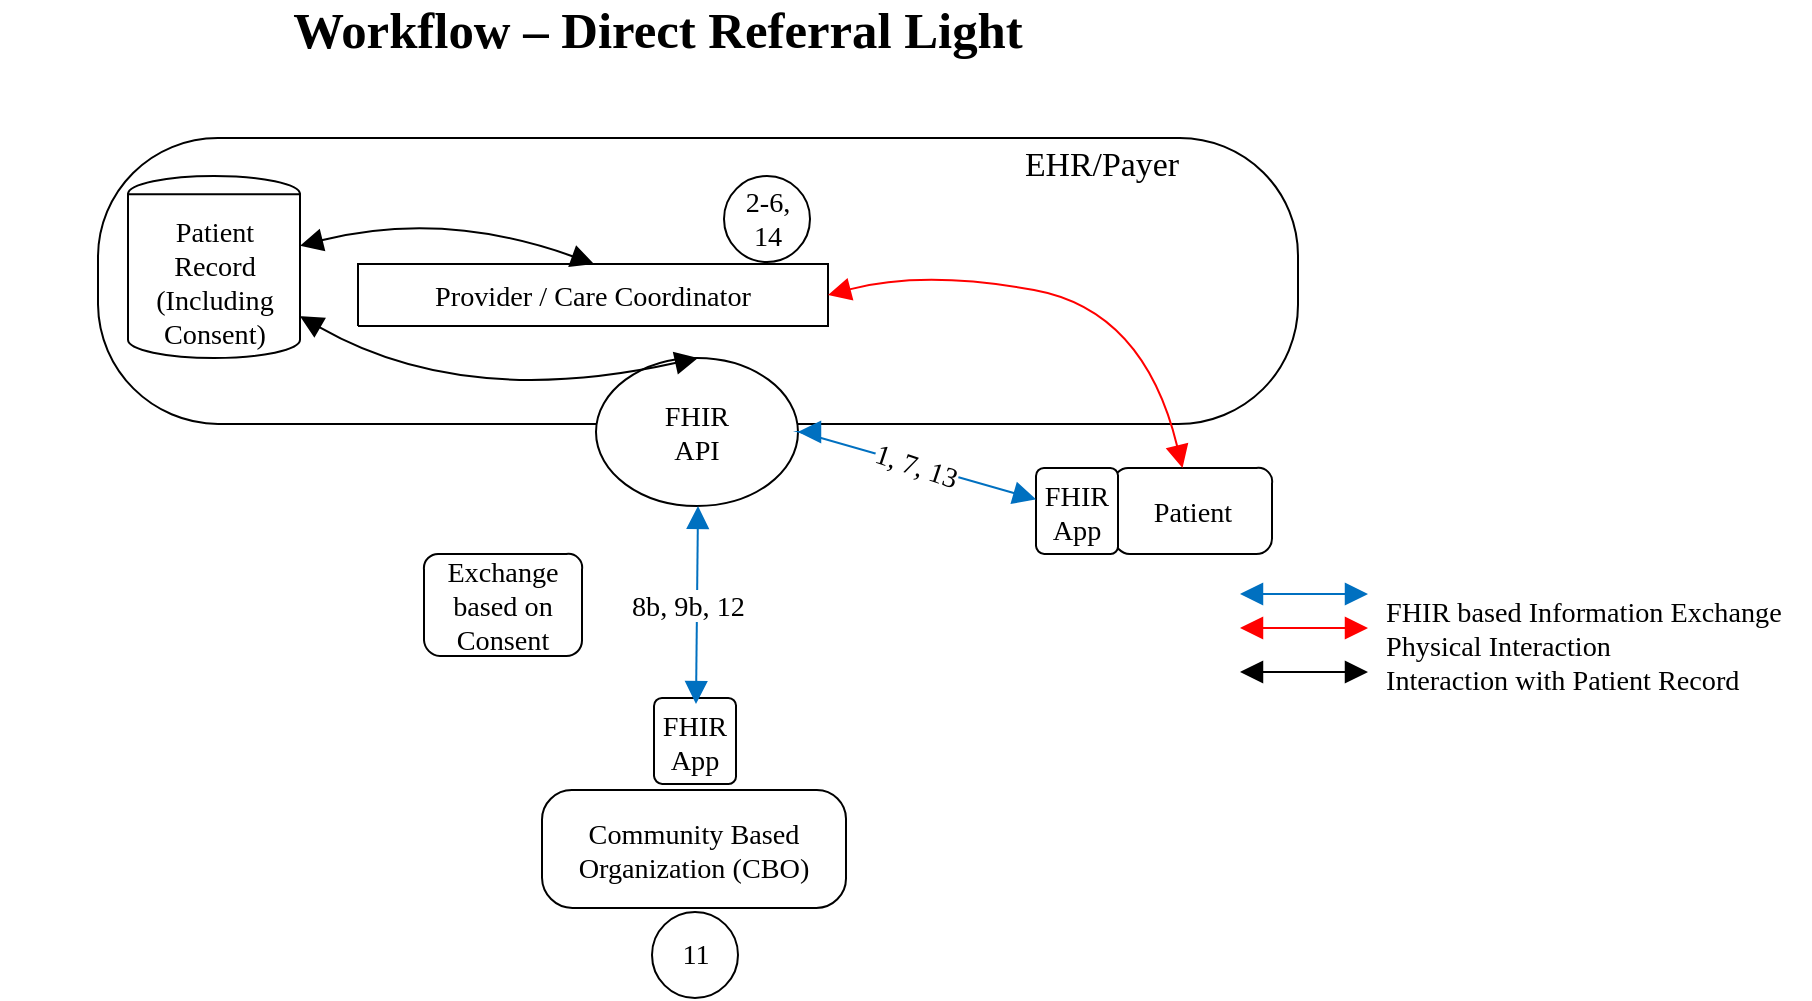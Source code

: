 <mxfile version="20.3.0" type="device"><diagram name="Page-1" id="Page-1"><mxGraphModel dx="834" dy="1012" grid="1" gridSize="10" guides="1" tooltips="1" connect="1" arrows="1" fold="1" page="1" pageScale="1" pageWidth="850" pageHeight="1100" math="0" shadow="0"><root><mxCell id="0"/><mxCell id="1" value="Connector" parent="0"/><mxCell id="2" style="vsdxID=18;fillColor=#FFFFFF;gradientColor=none;shape=stencil(vVTJEoIwDP2aHmG6CMLZ5T86WqBjpUyoin9vmcAo68nhluUl6UvSEHGoC1kpwmntwN7US19dQcSRcK7LQoF2XiLiRMQhs6BysI/yinolW2Qr3e2zzdBgHKNtCKfvXkX9jFijyx9s+jeshIv3QY8N0wTR0MF3LIxjNDXDBH3CKAl51CEC2eg6AOuk07ZEf4c2EnIV+HJBZmQ+cNUvpaqJeZbMuLh/3j5a45PEEz4sGfAZ9YduRWW27gLpfyAnk06nk04HnVlq9QbNWVqxWS6MhoyPyPDvUq5+r012du0DeuF7ETJtDB6UX//4gngTXh9x+gA=);points=[[1,0.5,0],[0.5,0.5,0],[0.5,0,0],[0.03,0.12,0],[0.97,0.12,0],[0.03,0.88,0],[0.97,0.88,0]];labelBackgroundColor=none;rounded=0;html=1;whiteSpace=wrap;" parent="1" vertex="1"><mxGeometry x="127" y="114" width="600" height="143" as="geometry"/></mxCell><mxCell id="3" value="&lt;div style=&quot;font-size: 1px&quot;&gt;&lt;font style=&quot;font-size:14.11px;font-family:Calibri;color:#000000;direction:ltr;letter-spacing:0px;line-height:120%;opacity:1&quot;&gt;Provider / Care Coordinator&lt;br/&gt;&lt;/font&gt;&lt;/div&gt;" style="verticalAlign=middle;align=center;vsdxID=3;fillColor=#FFFFFF;gradientColor=none;shape=stencil(nZBLDoAgDERP0z3SIyjew0SURgSD+Lu9kMZoXLhwN9O+tukAlrNpJg1SzDH4QW/URgNYgZTkjA4UkwJUgGXng+6DX1zLfmoymdXo17xh5zmRJ6Q42BWCfc2oJfdAr+Yv+AP9Cb7OJ3H/2JG1HNGz/84klThPVCc=);points=[[0.5,1,0],[1,0.5,0],[0.5,0,0],[0,0.5,0],[0.5,0.5,0]];labelBackgroundColor=none;rounded=0;html=1;whiteSpace=wrap;" parent="1" vertex="1"><mxGeometry x="257" y="177" width="235" height="31" as="geometry"/></mxCell><mxCell id="4" style="vsdxID=4;fillColor=#FFFFFF;gradientColor=none;shape=stencil(rVFBDsIwDHtNj5VCK14wxj8ilm0VZZ3SAuX3tAoIBhwQ4mbHjhMlyjZxxJmUgZg47OnsujQqu1HGuGkkdqkgZVtlmz4wDRyOUyd8xuqs6BBONSFLH9QOAxdha6FbcSLvisR5oQEvvfegFXyMgqwxu6g5JEwuTIupHnkgXcbo3uNwyxEpnonmt/Ivi/1nLfhirQIeZ+6d9/KlZ/31LaUkL7XtFQ==);points=[[0.5,0,0],[0.5,0.5,0],[0,0.5,0],[0.5,1,0],[1,0.5,0]];labelBackgroundColor=none;rounded=0;html=1;whiteSpace=wrap;" parent="1" vertex="1"><mxGeometry x="376" y="224" width="101" height="74" as="geometry"/></mxCell><mxCell id="5" value="&lt;div style=&quot;font-size: 1px&quot;&gt;&lt;font style=&quot;font-size:14.11px;font-family:Calibri;color:#000000;direction:ltr;letter-spacing:0px;line-height:120%;opacity:1&quot;&gt;FHIR&lt;br/&gt;API&lt;br/&gt;&lt;/font&gt;&lt;/div&gt;" style="text;vsdxID=4;fillColor=none;gradientColor=none;points=[[0.5,0,0],[0.5,0.5,0],[0,0.5,0],[0.5,1,0],[1,0.5,0]];labelBackgroundColor=none;rounded=0;html=1;whiteSpace=wrap;verticalAlign=middle;align=center;strokeColor=none;;html=1;" parent="4" vertex="1"><mxGeometry x="6.35" y="4.58" width="88.85" height="64.79" as="geometry"/></mxCell><mxCell id="6" value="&lt;div style=&quot;font-size: 1px&quot;&gt;&lt;font style=&quot;font-size:14.11px;font-family:Calibri;color:#000000;direction:ltr;letter-spacing:0px;line-height:120%;opacity:1&quot;&gt;Patient&lt;br/&gt;&lt;/font&gt;&lt;/div&gt;" style="verticalAlign=middle;align=center;vsdxID=12;fillColor=#FFFFFF;gradientColor=none;shape=stencil(vVRLDoIwED1NlzT9BIG1n3s0WqCxUjJUxdtbMhKlgivDbj6vM32v0yFy29Wq1USwzoM767s5+ZrIHRHCNLUG44NF5J7IbelAV+CuzQn9Vg3Iwbq421Chx3OcDUcEe4wu+gfEWtN8YIu/YRUcQw5GLC1SRMMIzynPMdRPC4wFc04z+UIkqjddAs4rb1yD+RfaKqh0EtolpVXVJNXdtW6/wrNk4ubheiJb5pPTrIj4bChLJ3wifdhaVGb7LpD+BzJ+abb5UiadKrMk9QriLI3YLBfOaCoiMgUVPBrb2W+wysz++oDBeG+E0liLC+UzH2+QEMLtI/dP);points=[[1,0.5,0],[0.5,0.5,0],[0.5,0,0],[0.03,0.05,0],[0.97,0.05,0],[0.03,0.95,0],[0.97,0.95,0]];labelBackgroundColor=none;rounded=0;html=1;whiteSpace=wrap;" parent="1" vertex="1"><mxGeometry x="635" y="279" width="79" height="43" as="geometry"/></mxCell><mxCell id="7" value="&lt;div style=&quot;font-size: 1px&quot;&gt;&lt;font style=&quot;font-size:14.11px;font-family:Calibri;color:#000000;direction:ltr;letter-spacing:0px;line-height:120%;opacity:1&quot;&gt;Community Based Organization (CBO)&lt;br/&gt;&lt;/font&gt;&lt;/div&gt;" style="verticalAlign=middle;align=center;vsdxID=13;fillColor=#FFFFFF;gradientColor=none;shape=stencil(vVTbEoIgEP0aHmUQjOq57D+YRGUicVYq+/tw0ElRe2p828tZlrM3xE5NKWqJKGksmJt8qcyWiJ0RpaoqJSjrJMRSxE65AVmAeVSZ12vRITvpbp7dC62Pi0kXQsl7UL1+8VitqhH2+DesgKvzwYDFBw+GHk13mPSmdho/vLdPcNIDItGqJgJjhVWm8u4erAUUMnLJolyLYuJqXlLWM/MilTC3+x3/RYbvAjYJ5scJm6A4ZCsmi3lXOP8DOWvzftZnyieVWan0BrVZma9FJjHBMQ+ocExoMLKLG7DJwP7aPSd8j0GutPa3ZOwPj4cz+cPD0g8=);points=[[0,0.5,0],[1,0.5,0],[0.5,1,0],[0.5,0,0],[0.03,0.04,0],[0.97,0.04,0],[0.03,0.96,0],[0.97,0.96,0]];labelBackgroundColor=none;rounded=0;html=1;whiteSpace=wrap;" parent="1" vertex="1"><mxGeometry x="349" y="440" width="152" height="59" as="geometry"/></mxCell><mxCell id="8" value="&lt;div style=&quot;font-size: 1px&quot;&gt;&lt;font style=&quot;font-size:16.93px;font-family:Calibri;color:#000000;direction:ltr;letter-spacing:0px;line-height:120%;opacity:1&quot;&gt;EHR/Payer&lt;br/&gt;&lt;/font&gt;&lt;/div&gt;" style="verticalAlign=middle;align=center;vsdxID=19;fillColor=none;gradientColor=none;shape=stencil(nZBLDoAgDERP0z3SIyjew0SURgSD+Lu9kMZoXLhwN9O+tukAlrNpJg1SzDH4QW/URgNYgZTkjA4UkwJUgGXng+6DX1zLfmoymdXo17xh5zmRJ6Q42BWCfc2oJfdAr+Yv+AP9Cb7OJ3H/2JG1HNGz/84klThPVCc=);strokeColor=none;points=[];labelBackgroundColor=none;rounded=0;html=1;whiteSpace=wrap;" parent="1" vertex="1"><mxGeometry x="522" y="114" width="214" height="28" as="geometry"/></mxCell><mxCell id="32" value="&lt;div style=&quot;font-size: 1px&quot;&gt;&lt;/div&gt;" style="vsdxID=38;edgeStyle=none;startArrow=block;endArrow=block;startSize=9;endSize=9;strokeColor=#ff0000;spacingTop=0;spacingBottom=0;spacingLeft=0;spacingRight=0;verticalAlign=middle;html=1;labelBackgroundColor=#ffffff;rounded=0;align=center;" parent="1" edge="1"><mxGeometry relative="1" as="geometry"><Array as="points"/><mxPoint x="698" y="359" as="sourcePoint"/><mxPoint x="762" y="359" as="targetPoint"/></mxGeometry></mxCell><mxCell id="9" value="&lt;div style=&quot;font-size: 1px&quot;&gt;&lt;p style=&quot;align:left;margin-left:0;margin-right:0;margin-top:0px;margin-bottom:0px;text-indent:0;valign:middle;direction:ltr;&quot;&gt;&lt;font style=&quot;font-size:14.11px;font-family:Calibri;color:#000000;direction:ltr;letter-spacing:0px;line-height:120%;opacity:1&quot;&gt;FHIR based Information Exchange&lt;br/&gt;Physical Interaction&lt;br/&gt;Interaction with Patient Record&lt;br/&gt;&lt;/font&gt;&lt;/p&gt;&lt;/div&gt;" style="verticalAlign=middle;align=left;vsdxID=39;fillColor=none;gradientColor=none;shape=stencil(nZBLDoAgDERP0z3SIyjew0SURgSD+Lu9kMZoXLhwN9O+tukAlrNpJg1SzDH4QW/URgNYgZTkjA4UkwJUgGXng+6DX1zLfmoymdXo17xh5zmRJ6Q42BWCfc2oJfdAr+Yv+AP9Cb7OJ3H/2JG1HNGz/84klThPVCc=);strokeColor=none;points=[];labelBackgroundColor=none;rounded=0;html=1;whiteSpace=wrap;" parent="1" vertex="1"><mxGeometry x="769" y="322" width="214" height="91" as="geometry"/></mxCell><mxCell id="33" value="&lt;div style=&quot;font-size: 1px&quot;&gt;&lt;/div&gt;" style="vsdxID=40;edgeStyle=none;startArrow=block;endArrow=block;startSize=9;endSize=9;strokeColor=#0070c0;spacingTop=0;spacingBottom=0;spacingLeft=0;spacingRight=0;verticalAlign=middle;html=1;labelBackgroundColor=#FFFFFF;rounded=0;align=center;" parent="1" edge="1"><mxGeometry relative="1" as="geometry"><Array as="points"/><mxPoint x="698" y="342" as="sourcePoint"/><mxPoint x="762" y="342" as="targetPoint"/></mxGeometry></mxCell><mxCell id="10" value="&lt;div style=&quot;font-size: 1px&quot;&gt;&lt;font style=&quot;font-size:14.11px;font-family:Calibri;color:#000000;direction:ltr;letter-spacing:0px;line-height:120%;opacity:1&quot;&gt;Exchange based  on Consent&lt;br/&gt;&lt;/font&gt;&lt;/div&gt;" style="verticalAlign=middle;align=center;vsdxID=57;fillColor=#FFFFFF;gradientColor=none;shape=stencil(vZTNDoMgDMefhqMEwTk9u+09yIZKxsRU9vX2gzAzRd3JeGvpD8q/lCJWdDVvBaKkM6Cv4ikvpkbsgCiVTS1AGmshdkSsKDWICvS9uXi/5Y501k0/3Akvvy8mbgsl7971/smzSjYDNl+N5XC2MehZnGWehh7fYefT4T3HB2YJTr9AxF+yi0AbbqRufPgLKw6ViGy2qFS8GoW6pxDtZHlWS5jb3i5ZVpPhfR6oYXiXjNQE1SFbKZnNu6B5DTJ8Z5JOKpOno8osVHqD2iz016ySmOBQSYpZ2LGzP2CTfv3396zxGwalVMrPkmE8HB52yQ8edvwA);points=[[1,0.5,0],[0.5,0.5,0],[0.5,0,0],[0.03,0.05,0],[0.97,0.05,0],[0.03,0.95,0],[0.97,0.95,0]];labelBackgroundColor=none;rounded=0;html=1;whiteSpace=wrap;" parent="1" vertex="1"><mxGeometry x="290" y="322" width="79" height="51" as="geometry"/></mxCell><mxCell id="11" value="&lt;div style=&quot;font-size: 1px&quot;&gt;&lt;font style=&quot;font-size:14.11px;font-family:Calibri;color:#000000;direction:ltr;letter-spacing:0px;line-height:120%;opacity:1&quot;&gt;FHIR&lt;br/&gt;App&lt;br/&gt;&lt;/font&gt;&lt;/div&gt;" style="verticalAlign=middle;align=center;vsdxID=60;fillColor=#FFFFFF;gradientColor=none;shape=stencil(vVTLjsMgDPwajkEE0gfntvsfqCUJKg2RQ7fp3y+RE22hSU9VbrZnjDUjYyIOXa1aTTjrPLirfpiLr4k4Es5NU2swPkREnIg4lA50Be7eXDBv1cAcopv7HV7osS9nQwtnzynF/Ae51jQvXPk1roJzwGDiUpEjG0b6nu4FVvq4f3pPMroZe/pM9abLwHnljWsQH9lWQaWzMC0rraoiqHto3b6VZ7W8DaeF/KSmKFI1chupScxhawmZnbsg+RvM1JjdNjZGUh4bs+DzCtYsrdeskjzAMpYSSmyTrOzsD1hlXz/9vRD8H4PSWIu35BVPj0co4eERpz8=);points=[[1,0.5,0],[0.5,0.5,0],[0.5,0,0],[0.03,0.03,0],[0.97,0.03,0],[0.03,0.97,0],[0.97,0.97,0]];labelBackgroundColor=none;rounded=0;html=1;whiteSpace=wrap;" parent="1" vertex="1"><mxGeometry x="596" y="279" width="41" height="43" as="geometry"/></mxCell><mxCell id="12" style="vsdxID=66;fillColor=#FFFFFF;gradientColor=none;shape=stencil(vVFBDgIhDHwNRxKE+IJ1/Ufjll0iLpuCLv5eSDWKevLgbaYznTatMF2cYEGhVUwUjri6IU3C7ITWbp6QXCpImF6YzgbCkcJ5HpgvUJ0VncKlJmTuU7VDqyuzLdM9O4EORaLcaIpa7yNoo75GqSwhuygpJEguzM1UDzSiLGOk9TDec1iKK+LyUf5lsf+tVcDzzNZ5z1961d/fUkr8UtPfAA==);points=[[0.5,0,0],[0.5,0.5,0],[0,0.5,0],[0.5,1,0],[1,0.5,0],[0.15,0.85,0],[0.85,0.85,0],[0.85,0.15,0],[0.15,0.15,0]];labelBackgroundColor=none;rounded=0;html=1;whiteSpace=wrap;" parent="1" vertex="1"><mxGeometry x="440" y="133" width="43" height="43" as="geometry"/></mxCell><mxCell id="13" value="&lt;div style=&quot;font-size: 1px&quot;&gt;&lt;font style=&quot;font-size:14.11px;font-family:Calibri;color:#000000;direction:ltr;letter-spacing:0px;line-height:120%;opacity:1&quot;&gt;2-6, 14&lt;br/&gt;&lt;/font&gt;&lt;/div&gt;" style="text;vsdxID=66;fillColor=none;gradientColor=none;points=[[0.5,0,0],[0.5,0.5,0],[0,0.5,0],[0.5,1,0],[1,0.5,0],[0.15,0.85,0],[0.85,0.85,0],[0.85,0.15,0],[0.15,0.15,0]];labelBackgroundColor=none;rounded=0;html=1;whiteSpace=wrap;verticalAlign=middle;align=center;strokeColor=none;;html=1;" parent="12" vertex="1"><mxGeometry x="2.71" y="5.03" width="37.97" height="32.54" as="geometry"/></mxCell><mxCell id="14" style="vsdxID=70;fillColor=#FFFFFF;gradientColor=none;shape=stencil(vVHRDsIgDPwaHkkQ4hfM+R+N6xgRx1LQ4d8LKcZpfPLBt7veXdu0wnRxggWFVjFROOPqhjQJcxBau3lCcqkgYXphujEQWgrXeWC+QHVWdAm32iFzTtWEVndmO6ZHdgKdikTNqfdspeZtND+TXzupLCG7KCkkSC7Mb0M9kEVZpsjRg205luKKuGzKP+/1v60KeB15dN7zj7b651NKiR9q+gc=);points=[[1,0.5,0],[0.5,0.5,0],[0.5,0,0],[0.5,0.2,0]];labelBackgroundColor=none;rounded=0;html=1;whiteSpace=wrap;" parent="1" vertex="1"><mxGeometry x="142" y="133" width="86" height="91" as="geometry"/></mxCell><mxCell id="15" style="vsdxID=71;fillColor=#FFFFFF;gradientColor=none;shape=stencil(nZHBDsIgDIafhiMJg3jwPOd7ENdtRISloMO3F1KMm1EP3vq3X/s3LVNtmPQMTIoQ0Z9hMX2cmDowKY2bAE3MEVMdU+3gEUb0V9eTnnUhS3TxtzIhUZ8oHVLcSe1JHonUeMolrOSuoljZpur0lB9HicR1MoGjjzoa7zauVuMIPNvwweqxzqFSWADmVXqzmDUOvjs3P9h/ye1hcvC652CspXes6+/3zyn6neoe);points=[[0,0.5,0],[1,0.5,0],[0.5,1,0],[0.5,0,0],[0.5,0.2,0]];labelBackgroundColor=none;rounded=0;html=1;whiteSpace=wrap;" parent="14" vertex="1"><mxGeometry width="86" height="91" as="geometry"/></mxCell><mxCell id="16" value="&lt;div style=&quot;font-size: 1px&quot;&gt;&lt;font style=&quot;font-size:14.11px;font-family:Calibri;color:#000000;direction:ltr;letter-spacing:0px;line-height:120%;opacity:1&quot;&gt;&lt;br/&gt;Patient&lt;br/&gt;Record&lt;br/&gt;(Including&lt;br/&gt;Consent)&lt;br/&gt;&lt;/font&gt;&lt;/div&gt;" style="text;vsdxID=70;fillColor=none;gradientColor=none;points=[[1,0.5,0],[0.5,0.5,0],[0.5,0,0],[0.5,0.2,0]];labelBackgroundColor=none;rounded=0;html=1;whiteSpace=wrap;verticalAlign=middle;align=center;strokeColor=none;;html=1;" parent="14" vertex="1"><mxGeometry y="-0.72" width="86.99" height="91.72" as="geometry"/></mxCell><mxCell id="34" value="&lt;div style=&quot;font-size: 1px&quot;&gt;&lt;/div&gt;" style="vsdxID=74;edgeStyle=none;startArrow=block;endArrow=block;startSize=9;endSize=9;strokeColor=#000000;spacingTop=0;spacingBottom=0;spacingLeft=0;spacingRight=0;verticalAlign=middle;html=1;labelBackgroundColor=#ffffff;rounded=0;align=center;" parent="1" edge="1"><mxGeometry relative="1" as="geometry"><Array as="points"/><mxPoint x="698" y="381" as="sourcePoint"/><mxPoint x="762" y="381" as="targetPoint"/></mxGeometry></mxCell><mxCell id="17" style="vsdxID=76;fillColor=#FFFFFF;gradientColor=none;shape=stencil(vVFBDgIhDHwNRxKE+IJ1/Ufjll0iLpuCLv5eSDWKevLgbaYznTatMF2cYEGhVUwUjri6IU3C7ITWbp6QXCpImF6YzgbCkcJ5HpgvUJ0VncKlJmTuU7VDqyuzLdM9O4EORaLcaIpa7yNoo75GqSwhuygpJEguzM1UDzSiLGOk9TDec1iKK+LyUf5lsf+tVcDzzNZ5z1961d/fUkr8UtPfAA==);points=[[0.5,0,0],[0.5,0.5,0],[0,0.5,0],[0.5,1,0],[1,0.5,0],[0.15,0.85,0],[0.85,0.85,0],[0.85,0.15,0],[0.15,0.15,0]];labelBackgroundColor=none;rounded=0;html=1;whiteSpace=wrap;" parent="1" vertex="1"><mxGeometry x="404" y="501" width="43" height="43" as="geometry"/></mxCell><mxCell id="18" value="&lt;div style=&quot;font-size: 1px&quot;&gt;&lt;font style=&quot;font-size:14.11px;font-family:Calibri;color:#000000;direction:ltr;letter-spacing:0px;line-height:120%;opacity:1&quot;&gt;11&lt;br/&gt;&lt;/font&gt;&lt;/div&gt;" style="text;vsdxID=76;fillColor=none;gradientColor=none;points=[[0.5,0,0],[0.5,0.5,0],[0,0.5,0],[0.5,1,0],[1,0.5,0],[0.15,0.85,0],[0.85,0.85,0],[0.85,0.15,0],[0.15,0.15,0]];labelBackgroundColor=none;rounded=0;html=1;whiteSpace=wrap;verticalAlign=middle;align=center;strokeColor=none;;html=1;" parent="17" vertex="1"><mxGeometry x="2.71" y="5.03" width="37.97" height="32.54" as="geometry"/></mxCell><mxCell id="19" value="&lt;div style=&quot;font-size: 1px&quot;&gt;&lt;font style=&quot;font-size:25.4px;font-family:Calibri;color:#000000;direction:ltr;letter-spacing:0px;line-height:120%;opacity:1&quot;&gt;&lt;b&gt;Workflow – Direct Referral Light&lt;br&gt;&lt;/b&gt;&lt;/font&gt;&lt;/div&gt;" style="verticalAlign=middle;align=center;vsdxID=78;fillColor=none;gradientColor=none;shape=stencil(nZBLDoAgDERP0z3SIyjew0SURgSD+Lu9kMZoXLhwN9O+tukAlrNpJg1SzDH4QW/URgNYgZTkjA4UkwJUgGXng+6DX1zLfmoymdXo17xh5zmRJ6Q42BWCfc2oJfdAr+Yv+AP9Cb7OJ3H/2JG1HNGz/84klThPVCc=);strokeColor=none;points=[];labelBackgroundColor=none;rounded=0;html=1;whiteSpace=wrap;" parent="1" vertex="1"><mxGeometry x="78" y="46" width="658" height="28" as="geometry"/></mxCell><mxCell id="20" value="&lt;div style=&quot;font-size: 1px&quot;&gt;&lt;font style=&quot;font-size:14.11px;font-family:Calibri;color:#000000;direction:ltr;letter-spacing:0px;line-height:120%;opacity:1&quot;&gt;FHIR&lt;br/&gt;App&lt;br/&gt;&lt;/font&gt;&lt;/div&gt;" style="verticalAlign=middle;align=center;vsdxID=79;fillColor=#FFFFFF;gradientColor=none;shape=stencil(vVTLjsMgDPwajkEE0gfntvsfqCUJKg2RQ7fp3y+RE22hSU9VbrZnjDUjYyIOXa1aTTjrPLirfpiLr4k4Es5NU2swPkREnIg4lA50Be7eXDBv1cAcopv7HV7osS9nQwtnzynF/Ae51jQvXPk1roJzwGDiUpEjG0b6nu4FVvq4f3pPMroZe/pM9abLwHnljWsQH9lWQaWzMC0rraoiqHto3b6VZ7W8DaeF/KSmKFI1chupScxhawmZnbsg+RvM1JjdNjZGUh4bs+DzCtYsrdeskjzAMpYSSmyTrOzsD1hlXz/9vRD8H4PSWIu35BVPj0co4eERpz8=);points=[[1,0.5,0],[0.5,0.5,0],[0.5,0,0],[0.03,0.03,0],[0.97,0.03,0],[0.03,0.97,0],[0.97,0.97,0]];labelBackgroundColor=none;rounded=0;html=1;whiteSpace=wrap;" parent="1" vertex="1"><mxGeometry x="405" y="394" width="41" height="43" as="geometry"/></mxCell><mxCell id="21" style="vsdxID=72;edgeStyle=none;startArrow=block;endArrow=block;startSize=9;endSize=9;strokeColor=#000000;spacingTop=0;spacingBottom=0;spacingLeft=0;spacingRight=0;verticalAlign=middle;html=1;labelBackgroundColor=#ffffff;curved=1;" parent="1" source="4" target="14" edge="1"><mxGeometry relative="1" as="geometry"><Array as="points"><mxPoint x="427" y="224"/><mxPoint x="310" y="250"/></Array></mxGeometry></mxCell><mxCell id="22" value="&lt;div style=&quot;font-size: 1px&quot;&gt;&lt;/div&gt;" style="text;vsdxID=72;edgeStyle=none;startArrow=block;endArrow=block;startSize=9;endSize=9;strokeColor=none;spacingTop=0;spacingBottom=0;spacingLeft=0;spacingRight=0;verticalAlign=middle;html=1;labelBackgroundColor=#ffffff;rounded=0;align=center;fillColor=none;gradientColor=none;whiteSpace=wrap;rotation=359.69;;html=1;;rotation=359.786" parent="21" vertex="1"><mxGeometry width="56.44" height="24.84" relative="1" as="geometry"><mxPoint x="-28.22" y="-12.42" as="offset"/></mxGeometry></mxCell><mxCell id="23" parent="1" vertex="1"><mxGeometry x="426" y="397" as="geometry"/></mxCell><mxCell id="24" style="vsdxID=34;edgeStyle=none;startArrow=block;endArrow=block;startSize=9;endSize=9;strokeColor=#0070c0;spacingTop=0;spacingBottom=0;spacingLeft=0;spacingRight=0;verticalAlign=middle;html=1;labelBackgroundColor=#FFFFFF;rounded=0;" parent="1" source="4" target="23" edge="1"><mxGeometry relative="1" as="geometry"><Array as="points"><mxPoint x="427" y="298"/></Array></mxGeometry></mxCell><mxCell id="26" style="vsdxID=37;edgeStyle=none;startArrow=block;endArrow=block;startSize=9;endSize=9;strokeColor=#ff0000;spacingTop=0;spacingBottom=0;spacingLeft=0;spacingRight=0;verticalAlign=middle;html=1;labelBackgroundColor=#ffffff;curved=1;exitX=1;exitY=0.5;exitDx=0;exitDy=0;exitPerimeter=0;" parent="1" source="3" target="6" edge="1"><mxGeometry relative="1" as="geometry"><Array as="points"><mxPoint x="540" y="180"/><mxPoint x="650" y="200"/></Array></mxGeometry></mxCell><mxCell id="27" value="&lt;div style=&quot;font-size: 1px&quot;&gt;&lt;/div&gt;" style="text;vsdxID=37;edgeStyle=none;startArrow=block;endArrow=block;startSize=9;endSize=9;strokeColor=none;spacingTop=0;spacingBottom=0;spacingLeft=0;spacingRight=0;verticalAlign=middle;html=1;labelBackgroundColor=#ffffff;rounded=0;align=center;fillColor=none;gradientColor=none;whiteSpace=wrap;rotation=0.1;;html=1;;rotation=25.308" parent="26" vertex="1"><mxGeometry width="56.44" height="24.84" relative="1" as="geometry"><mxPoint x="-28.22" y="-12.42" as="offset"/></mxGeometry></mxCell><mxCell id="28" style="vsdxID=52;edgeStyle=none;startArrow=block;endArrow=block;startSize=9;endSize=9;strokeColor=#000000;spacingTop=0;spacingBottom=0;spacingLeft=0;spacingRight=0;verticalAlign=middle;html=1;labelBackgroundColor=#ffffff;curved=1;" parent="1" source="3" target="14" edge="1"><mxGeometry relative="1" as="geometry"><Array as="points"><mxPoint x="375" y="177"/><mxPoint x="300" y="150"/></Array></mxGeometry></mxCell><mxCell id="29" value="&lt;div style=&quot;font-size: 1px&quot;&gt;&lt;/div&gt;" style="text;vsdxID=52;edgeStyle=none;startArrow=block;endArrow=block;startSize=9;endSize=9;strokeColor=none;spacingTop=0;spacingBottom=0;spacingLeft=0;spacingRight=0;verticalAlign=middle;html=1;labelBackgroundColor=#ffffff;rounded=0;align=center;fillColor=none;gradientColor=none;whiteSpace=wrap;rotation=358.69;;html=1;;rotation=359.352" parent="28" vertex="1"><mxGeometry width="56.44" height="24.84" relative="1" as="geometry"><mxPoint x="-28.22" y="-12.42" as="offset"/></mxGeometry></mxCell><mxCell id="30" style="vsdxID=61;edgeStyle=none;startArrow=block;endArrow=block;startSize=9;endSize=9;strokeColor=#0070c0;spacingTop=0;spacingBottom=0;spacingLeft=0;spacingRight=0;verticalAlign=middle;html=1;labelBackgroundColor=#FFFFFF;rounded=0;" parent="1" source="4" target="11" edge="1"><mxGeometry relative="1" as="geometry"><Array as="points"><mxPoint x="478" y="261"/></Array></mxGeometry></mxCell><mxCell id="31" value="&lt;div style=&quot;font-size: 1px&quot;&gt;&lt;font style=&quot;font-size:14.11px;font-family:Calibri;color:#000000;direction:ltr;letter-spacing:0px;line-height:120%;opacity:1&quot;&gt;1, 7, 13&lt;br/&gt;&lt;/font&gt;&lt;/div&gt;" style="text;vsdxID=61;edgeStyle=none;startArrow=block;endArrow=block;startSize=9;endSize=9;strokeColor=none;spacingTop=0;spacingBottom=0;spacingLeft=0;spacingRight=0;verticalAlign=middle;html=1;labelBackgroundColor=#FFFFFF;rounded=0;align=center;fillColor=none;gradientColor=none;whiteSpace=wrap;rotation=0.14;;html=1;;rotation=18.48" parent="30" vertex="1"><mxGeometry width="70.56" height="28.23" relative="1" as="geometry"><mxPoint x="-35.28" y="-14.115" as="offset"/></mxGeometry></mxCell><mxCell id="d6Cogch5oulHcLFPZs_b-35" value="&lt;span style=&quot;color: rgb(0, 0, 0); font-family: Calibri; font-size: 14.11px; font-style: normal; font-variant-ligatures: normal; font-variant-caps: normal; font-weight: 400; letter-spacing: normal; orphans: 2; text-align: center; text-indent: 0px; text-transform: none; widows: 2; word-spacing: 0px; -webkit-text-stroke-width: 0px; background-color: rgb(255, 255, 255); text-decoration-thickness: initial; text-decoration-style: initial; text-decoration-color: initial; float: none; display: inline !important;&quot;&gt;8b, 9b, 12&lt;/span&gt;" style="text;whiteSpace=wrap;html=1;" vertex="1" parent="1"><mxGeometry x="392" y="332.5" width="70" height="30" as="geometry"/></mxCell></root></mxGraphModel></diagram></mxfile>